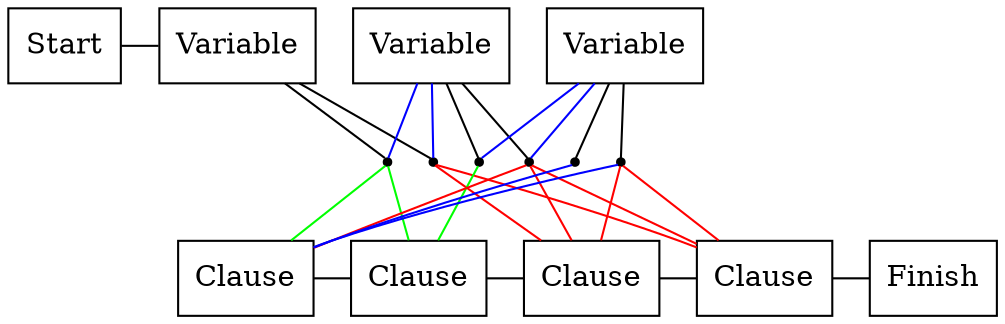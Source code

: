 strict digraph {
  node [ shape = rectangle ]
  edge [ arrowhead = none ]

  start [ label = "Start" ]
  v1 [ label = "Variable" ]
  v2 [ label = "Variable" ]
  v3 [ label = "Variable" ]
  v1T [ label = "" shape = point ]
  v1F [ label = "" shape = point ]
  v2T [ label = "" shape = point ]
  v2F [ label = "" shape = point ]
  v3T [ label = "" shape = point ]
  v3F [ label = "" shape = point ]
  clause1 [ label = "Clause" ]
  clause2 [ label = "Clause" ]
  clause3 [ label = "Clause" ]
  clause4 [ label = "Clause" ]
  finish [ label = "Finish" ]

  start -> v1

  v1 -> v1T
  v1 -> v1F
  v2 -> v2T
  v2 -> v2F
  v3 -> v3T
  v3 -> v3F

  v1T -> clause1 [color = green]
  v1T -> clause2 [color = green]
  v1F -> clause3 [color = red]
  v1F -> clause4 [color = red]
  v1T -> v2 [color = blue]
  v1F -> v2 [color = blue]

  v2T -> clause2 [color = green]
  v2F -> clause1 [color = red]
  v2F -> clause3 [color = red]
  v2F -> clause4 [color = red]
  v2T -> v3 [color = blue]
  v2F -> v3 [color = blue]

  v3T -> clause1 [color = green]
  v3F -> clause3 [color = red]
  v3F -> clause4 [color = red]
  v3T -> clause1 [color = blue]
  v3F -> clause1 [color = blue]

  clause1 -> clause2
  clause2 -> clause3
  clause3 -> clause4

  clause4 -> finish


  {
    rank = same;
    rankdir = LR;
    start;
    v1;
    v2;
    v3
  }
  {
    rank = same;
    v1T;
    v1F;
    v2T;
    v2F;
    v3T;
    v3F;
  }
  {
    rank = same;
    clause1;
    clause2;
    clause3;
    clause4;
    finish
  }

  edge [style = invisible]
  start -> v1 -> v2 -> v3
  v1T -> v1F -> v2T -> v2F -> v3T -> v3F
}
